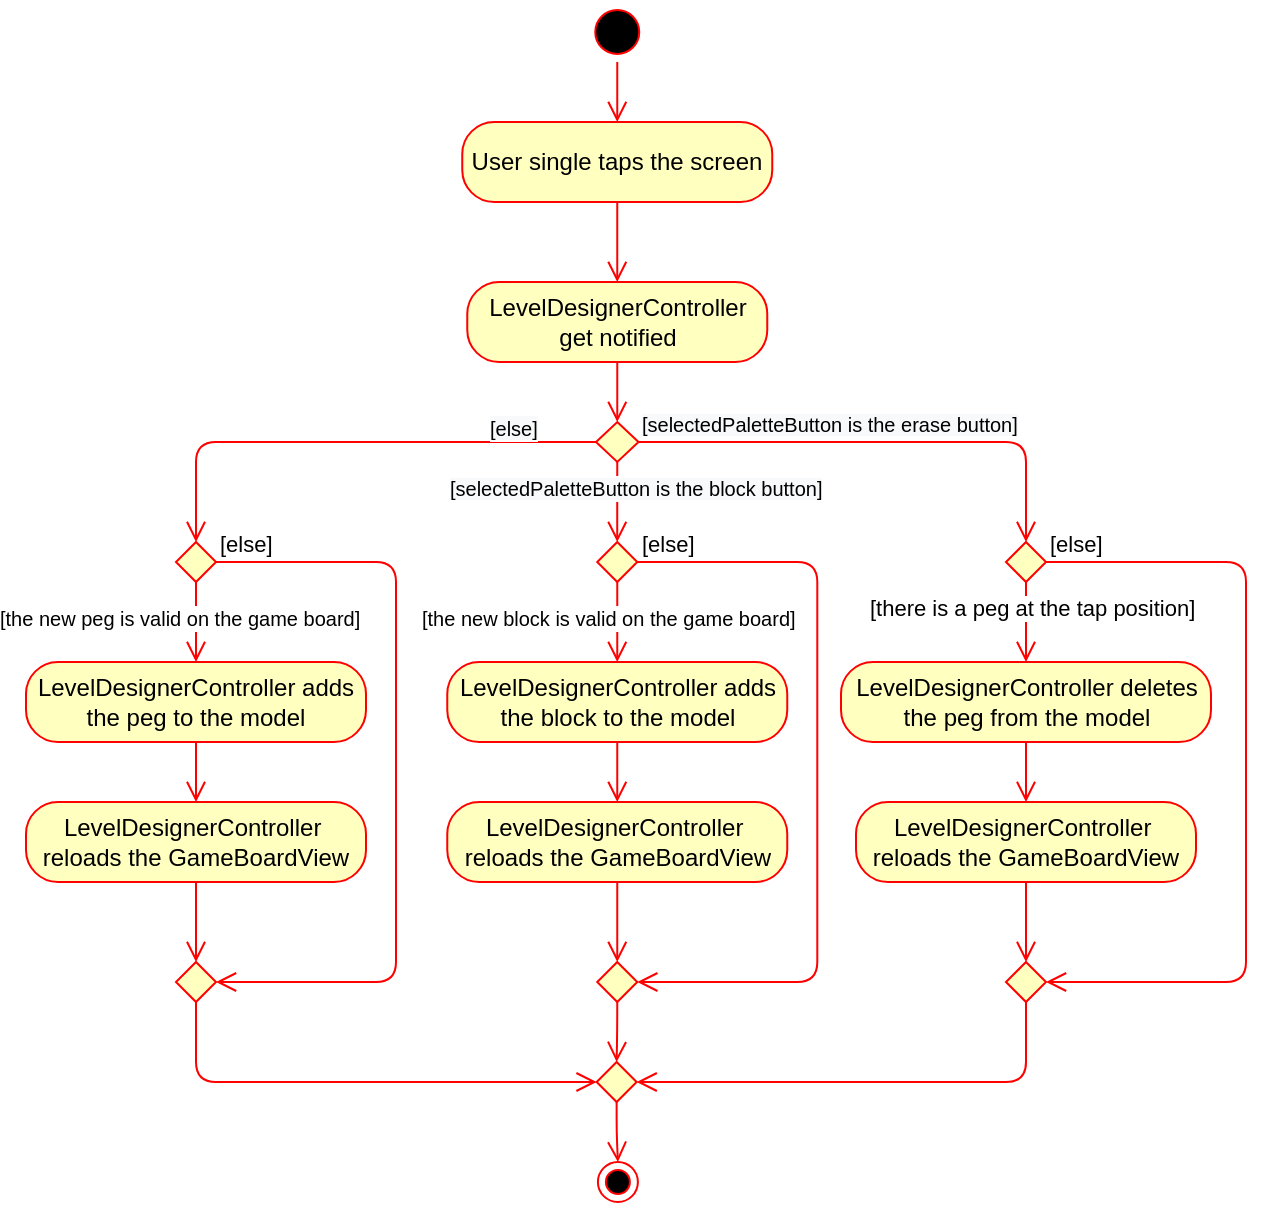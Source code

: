 <mxfile version="14.4.3" type="device"><diagram id="Prjy-YBcRniGaHZn41oT" name="SingleTapActivityDiagram"><mxGraphModel dx="1436" dy="386" grid="1" gridSize="10" guides="1" tooltips="1" connect="1" arrows="1" fold="1" page="1" pageScale="1" pageWidth="850" pageHeight="1100" math="0" shadow="0"><root><mxCell id="0"/><mxCell id="1" parent="0"/><mxCell id="1Q94_-JU-450GsVwJCLE-1" value="" style="ellipse;html=1;shape=startState;fillColor=#000000;strokeColor=#ff0000;" parent="1" vertex="1"><mxGeometry x="290.63" y="60" width="30" height="30" as="geometry"/></mxCell><mxCell id="1Q94_-JU-450GsVwJCLE-2" value="" style="edgeStyle=orthogonalEdgeStyle;html=1;verticalAlign=bottom;endArrow=open;endSize=8;strokeColor=#ff0000;" parent="1" source="1Q94_-JU-450GsVwJCLE-1" target="1Q94_-JU-450GsVwJCLE-3" edge="1"><mxGeometry relative="1" as="geometry"><mxPoint x="305.63" y="150" as="targetPoint"/></mxGeometry></mxCell><mxCell id="1Q94_-JU-450GsVwJCLE-3" value="User single taps the screen" style="rounded=1;whiteSpace=wrap;html=1;arcSize=40;fontColor=#000000;fillColor=#ffffc0;strokeColor=#ff0000;" parent="1" vertex="1"><mxGeometry x="228.13" y="120" width="155" height="40" as="geometry"/></mxCell><mxCell id="1Q94_-JU-450GsVwJCLE-4" value="" style="edgeStyle=orthogonalEdgeStyle;html=1;verticalAlign=bottom;endArrow=open;endSize=8;strokeColor=#ff0000;entryX=0.5;entryY=0;entryDx=0;entryDy=0;" parent="1" source="1Q94_-JU-450GsVwJCLE-3" target="1Q94_-JU-450GsVwJCLE-7" edge="1"><mxGeometry relative="1" as="geometry"><mxPoint x="305.63" y="210" as="targetPoint"/></mxGeometry></mxCell><mxCell id="1Q94_-JU-450GsVwJCLE-7" value="LevelDesignerController get notified" style="rounded=1;whiteSpace=wrap;html=1;arcSize=40;fontColor=#000000;fillColor=#ffffc0;strokeColor=#ff0000;" parent="1" vertex="1"><mxGeometry x="230.63" y="200" width="150" height="40" as="geometry"/></mxCell><mxCell id="1Q94_-JU-450GsVwJCLE-8" value="" style="edgeStyle=orthogonalEdgeStyle;html=1;verticalAlign=bottom;endArrow=open;endSize=8;strokeColor=#ff0000;entryX=0.5;entryY=0;entryDx=0;entryDy=0;" parent="1" source="1Q94_-JU-450GsVwJCLE-7" target="1Q94_-JU-450GsVwJCLE-9" edge="1"><mxGeometry relative="1" as="geometry"><mxPoint x="305.63" y="280" as="targetPoint"/></mxGeometry></mxCell><mxCell id="1Q94_-JU-450GsVwJCLE-9" value="" style="rhombus;whiteSpace=wrap;html=1;fillColor=#ffffc0;strokeColor=#ff0000;" parent="1" vertex="1"><mxGeometry x="295.01" y="270" width="21.25" height="20" as="geometry"/></mxCell><mxCell id="1Q94_-JU-450GsVwJCLE-10" value="&lt;span style=&quot;font-size: 10px ; text-align: center ; background-color: rgb(248 , 249 , 250)&quot;&gt;[selectedPaletteButton is the erase button]&lt;/span&gt;" style="edgeStyle=orthogonalEdgeStyle;html=1;align=left;verticalAlign=bottom;endArrow=open;endSize=8;strokeColor=#ff0000;entryX=0.5;entryY=0;entryDx=0;entryDy=0;" parent="1" source="1Q94_-JU-450GsVwJCLE-9" target="1Q94_-JU-450GsVwJCLE-31" edge="1"><mxGeometry x="-1" relative="1" as="geometry"><mxPoint x="520" y="350" as="targetPoint"/><Array as="points"><mxPoint x="510" y="280"/></Array><mxPoint as="offset"/></mxGeometry></mxCell><mxCell id="1Q94_-JU-450GsVwJCLE-11" value="&lt;span style=&quot;text-align: center ; background-color: rgb(248 , 249 , 250)&quot;&gt;&lt;font style=&quot;font-size: 10px&quot;&gt;[else]&lt;/font&gt;&lt;/span&gt;" style="edgeStyle=orthogonalEdgeStyle;html=1;align=left;verticalAlign=top;endArrow=open;endSize=8;strokeColor=#ff0000;entryX=0.5;entryY=0;entryDx=0;entryDy=0;" parent="1" source="1Q94_-JU-450GsVwJCLE-9" target="1Q94_-JU-450GsVwJCLE-15" edge="1"><mxGeometry x="-0.555" y="-20" relative="1" as="geometry"><mxPoint x="280" y="330" as="targetPoint"/><Array as="points"><mxPoint x="95" y="280"/></Array><mxPoint as="offset"/></mxGeometry></mxCell><mxCell id="1Q94_-JU-450GsVwJCLE-15" value="" style="rhombus;whiteSpace=wrap;html=1;fillColor=#ffffc0;strokeColor=#ff0000;" parent="1" vertex="1"><mxGeometry x="85" y="330" width="20" height="20" as="geometry"/></mxCell><mxCell id="1Q94_-JU-450GsVwJCLE-16" value="[else]" style="edgeStyle=orthogonalEdgeStyle;html=1;align=left;verticalAlign=bottom;endArrow=open;endSize=8;strokeColor=#ff0000;entryX=1;entryY=0.5;entryDx=0;entryDy=0;" parent="1" source="1Q94_-JU-450GsVwJCLE-15" target="1Q94_-JU-450GsVwJCLE-26" edge="1"><mxGeometry x="-1" relative="1" as="geometry"><mxPoint x="125" y="510" as="targetPoint"/><Array as="points"><mxPoint x="195" y="340"/><mxPoint x="195" y="550"/></Array></mxGeometry></mxCell><mxCell id="1Q94_-JU-450GsVwJCLE-17" value="&lt;font style=&quot;font-size: 10px&quot;&gt;[the new peg is valid on the game board]&lt;/font&gt;" style="edgeStyle=orthogonalEdgeStyle;html=1;align=left;verticalAlign=top;endArrow=open;endSize=8;strokeColor=#ff0000;exitX=0.5;exitY=1;exitDx=0;exitDy=0;entryX=0.5;entryY=0;entryDx=0;entryDy=0;" parent="1" source="1Q94_-JU-450GsVwJCLE-15" target="1Q94_-JU-450GsVwJCLE-18" edge="1"><mxGeometry x="-0.778" y="-100" relative="1" as="geometry"><mxPoint x="95" y="420" as="targetPoint"/><mxPoint as="offset"/></mxGeometry></mxCell><mxCell id="1Q94_-JU-450GsVwJCLE-18" value="LevelDesignerController adds the peg to the model" style="rounded=1;whiteSpace=wrap;html=1;arcSize=40;fontColor=#000000;fillColor=#ffffc0;strokeColor=#ff0000;" parent="1" vertex="1"><mxGeometry x="10" y="390" width="170" height="40" as="geometry"/></mxCell><mxCell id="1Q94_-JU-450GsVwJCLE-19" value="" style="edgeStyle=orthogonalEdgeStyle;html=1;verticalAlign=bottom;endArrow=open;endSize=8;strokeColor=#ff0000;entryX=0.5;entryY=0;entryDx=0;entryDy=0;" parent="1" source="1Q94_-JU-450GsVwJCLE-18" target="1Q94_-JU-450GsVwJCLE-27" edge="1"><mxGeometry relative="1" as="geometry"><mxPoint x="95" y="480" as="targetPoint"/></mxGeometry></mxCell><mxCell id="1Q94_-JU-450GsVwJCLE-23" value="" style="rhombus;whiteSpace=wrap;html=1;fillColor=#ffffc0;strokeColor=#ff0000;" parent="1" vertex="1"><mxGeometry x="295.32" y="590" width="20" height="20" as="geometry"/></mxCell><mxCell id="1Q94_-JU-450GsVwJCLE-26" value="" style="rhombus;whiteSpace=wrap;html=1;fillColor=#ffffc0;strokeColor=#ff0000;" parent="1" vertex="1"><mxGeometry x="85" y="540" width="20" height="20" as="geometry"/></mxCell><mxCell id="1Q94_-JU-450GsVwJCLE-27" value="&lt;span&gt;LevelDesignerController&amp;nbsp;&lt;br&gt;reloads the GameBoardView&lt;br&gt;&lt;/span&gt;" style="rounded=1;whiteSpace=wrap;html=1;arcSize=40;fontColor=#000000;fillColor=#ffffc0;strokeColor=#ff0000;" parent="1" vertex="1"><mxGeometry x="10" y="460" width="170" height="40" as="geometry"/></mxCell><mxCell id="1Q94_-JU-450GsVwJCLE-28" value="" style="edgeStyle=orthogonalEdgeStyle;html=1;verticalAlign=bottom;endArrow=open;endSize=8;strokeColor=#ff0000;entryX=0.5;entryY=0;entryDx=0;entryDy=0;" parent="1" source="1Q94_-JU-450GsVwJCLE-27" target="1Q94_-JU-450GsVwJCLE-26" edge="1"><mxGeometry relative="1" as="geometry"><mxPoint x="95" y="540" as="targetPoint"/></mxGeometry></mxCell><mxCell id="1Q94_-JU-450GsVwJCLE-30" value="" style="rhombus;whiteSpace=wrap;html=1;fillColor=#ffffc0;strokeColor=#ff0000;" parent="1" vertex="1"><mxGeometry x="500" y="540" width="20" height="20" as="geometry"/></mxCell><mxCell id="1Q94_-JU-450GsVwJCLE-31" value="" style="rhombus;whiteSpace=wrap;html=1;fillColor=#ffffc0;strokeColor=#ff0000;" parent="1" vertex="1"><mxGeometry x="500" y="330" width="20" height="20" as="geometry"/></mxCell><mxCell id="1Q94_-JU-450GsVwJCLE-32" value="[else]" style="edgeStyle=orthogonalEdgeStyle;html=1;align=left;verticalAlign=bottom;endArrow=open;endSize=8;strokeColor=#ff0000;entryX=1;entryY=0.5;entryDx=0;entryDy=0;" parent="1" source="1Q94_-JU-450GsVwJCLE-31" target="1Q94_-JU-450GsVwJCLE-30" edge="1"><mxGeometry x="-1" relative="1" as="geometry"><mxPoint x="690" y="380" as="targetPoint"/><Array as="points"><mxPoint x="620" y="340"/><mxPoint x="620" y="550"/></Array></mxGeometry></mxCell><mxCell id="1Q94_-JU-450GsVwJCLE-33" value="[there is a peg at the tap position]" style="edgeStyle=orthogonalEdgeStyle;html=1;align=left;verticalAlign=top;endArrow=open;endSize=8;strokeColor=#ff0000;exitX=0.5;exitY=1;exitDx=0;exitDy=0;entryX=0.5;entryY=0;entryDx=0;entryDy=0;" parent="1" source="1Q94_-JU-450GsVwJCLE-31" target="1Q94_-JU-450GsVwJCLE-42" edge="1"><mxGeometry x="-1" y="-80" relative="1" as="geometry"><mxPoint x="510" y="390" as="targetPoint"/><mxPoint as="offset"/></mxGeometry></mxCell><mxCell id="1Q94_-JU-450GsVwJCLE-36" value="" style="edgeStyle=orthogonalEdgeStyle;html=1;verticalAlign=bottom;endArrow=open;endSize=8;strokeColor=#ff0000;exitX=0.5;exitY=1;exitDx=0;exitDy=0;entryX=0.5;entryY=0;entryDx=0;entryDy=0;" parent="1" source="1Q94_-JU-450GsVwJCLE-42" target="1Q94_-JU-450GsVwJCLE-43" edge="1"><mxGeometry relative="1" as="geometry"><mxPoint x="509.76" y="520" as="targetPoint"/><mxPoint x="509.76" y="440" as="sourcePoint"/></mxGeometry></mxCell><mxCell id="1Q94_-JU-450GsVwJCLE-42" value="LevelDesignerController deletes the peg from the model" style="rounded=1;whiteSpace=wrap;html=1;arcSize=40;fontColor=#000000;fillColor=#ffffc0;strokeColor=#ff0000;" parent="1" vertex="1"><mxGeometry x="417.5" y="390" width="185" height="40" as="geometry"/></mxCell><mxCell id="1Q94_-JU-450GsVwJCLE-43" value="&lt;span&gt;LevelDesignerController&amp;nbsp;&lt;br&gt;reloads the GameBoardView&lt;br&gt;&lt;/span&gt;" style="rounded=1;whiteSpace=wrap;html=1;arcSize=40;fontColor=#000000;fillColor=#ffffc0;strokeColor=#ff0000;" parent="1" vertex="1"><mxGeometry x="425" y="460" width="170" height="40" as="geometry"/></mxCell><mxCell id="1Q94_-JU-450GsVwJCLE-45" value="" style="edgeStyle=orthogonalEdgeStyle;html=1;verticalAlign=bottom;endArrow=open;endSize=8;strokeColor=#ff0000;entryX=0.5;entryY=0;entryDx=0;entryDy=0;exitX=0.5;exitY=1;exitDx=0;exitDy=0;" parent="1" source="1Q94_-JU-450GsVwJCLE-43" target="1Q94_-JU-450GsVwJCLE-30" edge="1"><mxGeometry relative="1" as="geometry"><mxPoint x="290" y="550" as="targetPoint"/><mxPoint x="290" y="510" as="sourcePoint"/><Array as="points"><mxPoint x="510" y="510"/><mxPoint x="510" y="510"/></Array></mxGeometry></mxCell><mxCell id="1Q94_-JU-450GsVwJCLE-50" value="" style="edgeStyle=orthogonalEdgeStyle;html=1;verticalAlign=bottom;endArrow=open;endSize=8;strokeColor=#ff0000;entryX=0;entryY=0.5;entryDx=0;entryDy=0;exitX=0.5;exitY=1;exitDx=0;exitDy=0;" parent="1" source="1Q94_-JU-450GsVwJCLE-26" target="1Q94_-JU-450GsVwJCLE-23" edge="1"><mxGeometry relative="1" as="geometry"><mxPoint x="290" y="550.0" as="targetPoint"/><mxPoint x="290" y="510.0" as="sourcePoint"/></mxGeometry></mxCell><mxCell id="1Q94_-JU-450GsVwJCLE-51" value="" style="edgeStyle=orthogonalEdgeStyle;html=1;verticalAlign=bottom;endArrow=open;endSize=8;strokeColor=#ff0000;entryX=1;entryY=0.5;entryDx=0;entryDy=0;exitX=0.5;exitY=1;exitDx=0;exitDy=0;" parent="1" source="1Q94_-JU-450GsVwJCLE-30" target="1Q94_-JU-450GsVwJCLE-23" edge="1"><mxGeometry relative="1" as="geometry"><mxPoint x="395" y="610" as="targetPoint"/><mxPoint x="290" y="570" as="sourcePoint"/></mxGeometry></mxCell><mxCell id="1Q94_-JU-450GsVwJCLE-52" value="" style="ellipse;html=1;shape=endState;fillColor=#000000;strokeColor=#ff0000;" parent="1" vertex="1"><mxGeometry x="295.95" y="640" width="20" height="20" as="geometry"/></mxCell><mxCell id="1Q94_-JU-450GsVwJCLE-53" value="" style="edgeStyle=orthogonalEdgeStyle;html=1;verticalAlign=bottom;endArrow=open;endSize=8;strokeColor=#ff0000;entryX=0.5;entryY=0;entryDx=0;entryDy=0;exitX=0.5;exitY=1;exitDx=0;exitDy=0;" parent="1" source="1Q94_-JU-450GsVwJCLE-23" target="1Q94_-JU-450GsVwJCLE-52" edge="1"><mxGeometry relative="1" as="geometry"><mxPoint x="200.32" y="550" as="targetPoint"/><mxPoint x="200.32" y="510" as="sourcePoint"/></mxGeometry></mxCell><mxCell id="U_8qmh43Ys06kAP66OH0-1" value="" style="rhombus;whiteSpace=wrap;html=1;fillColor=#ffffc0;strokeColor=#ff0000;" vertex="1" parent="1"><mxGeometry x="295.63" y="330" width="20" height="20" as="geometry"/></mxCell><mxCell id="U_8qmh43Ys06kAP66OH0-2" value="[else]" style="edgeStyle=orthogonalEdgeStyle;html=1;align=left;verticalAlign=bottom;endArrow=open;endSize=8;strokeColor=#ff0000;entryX=1;entryY=0.5;entryDx=0;entryDy=0;" edge="1" parent="1" source="U_8qmh43Ys06kAP66OH0-1" target="U_8qmh43Ys06kAP66OH0-6"><mxGeometry x="-1" relative="1" as="geometry"><mxPoint x="335.63" y="510" as="targetPoint"/><Array as="points"><mxPoint x="405.63" y="340"/><mxPoint x="405.63" y="550"/></Array></mxGeometry></mxCell><mxCell id="U_8qmh43Ys06kAP66OH0-3" value="&lt;font style=&quot;font-size: 10px&quot;&gt;[the new block is valid on the game board]&lt;/font&gt;" style="edgeStyle=orthogonalEdgeStyle;html=1;align=left;verticalAlign=top;endArrow=open;endSize=8;strokeColor=#ff0000;exitX=0.5;exitY=1;exitDx=0;exitDy=0;entryX=0.5;entryY=0;entryDx=0;entryDy=0;" edge="1" parent="1" source="U_8qmh43Ys06kAP66OH0-1" target="U_8qmh43Ys06kAP66OH0-4"><mxGeometry x="-0.778" y="-100" relative="1" as="geometry"><mxPoint x="305.63" y="420" as="targetPoint"/><mxPoint as="offset"/></mxGeometry></mxCell><mxCell id="U_8qmh43Ys06kAP66OH0-4" value="LevelDesignerController adds the block to the model" style="rounded=1;whiteSpace=wrap;html=1;arcSize=40;fontColor=#000000;fillColor=#ffffc0;strokeColor=#ff0000;" vertex="1" parent="1"><mxGeometry x="220.63" y="390" width="170" height="40" as="geometry"/></mxCell><mxCell id="U_8qmh43Ys06kAP66OH0-5" value="" style="edgeStyle=orthogonalEdgeStyle;html=1;verticalAlign=bottom;endArrow=open;endSize=8;strokeColor=#ff0000;entryX=0.5;entryY=0;entryDx=0;entryDy=0;" edge="1" parent="1" source="U_8qmh43Ys06kAP66OH0-4" target="U_8qmh43Ys06kAP66OH0-7"><mxGeometry relative="1" as="geometry"><mxPoint x="305.63" y="480" as="targetPoint"/></mxGeometry></mxCell><mxCell id="U_8qmh43Ys06kAP66OH0-6" value="" style="rhombus;whiteSpace=wrap;html=1;fillColor=#ffffc0;strokeColor=#ff0000;" vertex="1" parent="1"><mxGeometry x="295.63" y="540" width="20" height="20" as="geometry"/></mxCell><mxCell id="U_8qmh43Ys06kAP66OH0-7" value="&lt;span&gt;LevelDesignerController&amp;nbsp;&lt;br&gt;reloads the GameBoardView&lt;br&gt;&lt;/span&gt;" style="rounded=1;whiteSpace=wrap;html=1;arcSize=40;fontColor=#000000;fillColor=#ffffc0;strokeColor=#ff0000;" vertex="1" parent="1"><mxGeometry x="220.63" y="460" width="170" height="40" as="geometry"/></mxCell><mxCell id="U_8qmh43Ys06kAP66OH0-8" value="" style="edgeStyle=orthogonalEdgeStyle;html=1;verticalAlign=bottom;endArrow=open;endSize=8;strokeColor=#ff0000;entryX=0.5;entryY=0;entryDx=0;entryDy=0;" edge="1" parent="1" source="U_8qmh43Ys06kAP66OH0-7" target="U_8qmh43Ys06kAP66OH0-6"><mxGeometry relative="1" as="geometry"><mxPoint x="305.63" y="540" as="targetPoint"/></mxGeometry></mxCell><mxCell id="U_8qmh43Ys06kAP66OH0-10" value="&lt;span style=&quot;font-size: 10px ; text-align: center ; background-color: rgb(248 , 249 , 250)&quot;&gt;[selectedPaletteButton is the block button]&lt;/span&gt;" style="edgeStyle=orthogonalEdgeStyle;html=1;align=left;verticalAlign=top;endArrow=open;endSize=8;strokeColor=#ff0000;entryX=0.5;entryY=0;entryDx=0;entryDy=0;exitX=0.5;exitY=1;exitDx=0;exitDy=0;" edge="1" parent="1" source="1Q94_-JU-450GsVwJCLE-9" target="U_8qmh43Ys06kAP66OH0-1"><mxGeometry x="-0.99" y="-86" relative="1" as="geometry"><mxPoint x="105" y="340" as="targetPoint"/><Array as="points"><mxPoint x="306" y="310"/><mxPoint x="306" y="310"/></Array><mxPoint as="offset"/><mxPoint x="260" y="300" as="sourcePoint"/></mxGeometry></mxCell><mxCell id="U_8qmh43Ys06kAP66OH0-11" value="" style="edgeStyle=orthogonalEdgeStyle;html=1;verticalAlign=bottom;endArrow=open;endSize=8;strokeColor=#ff0000;entryX=0.5;entryY=0;entryDx=0;entryDy=0;exitX=0.5;exitY=1;exitDx=0;exitDy=0;" edge="1" parent="1" source="U_8qmh43Ys06kAP66OH0-6" target="1Q94_-JU-450GsVwJCLE-23"><mxGeometry relative="1" as="geometry"><mxPoint x="105" y="550.0" as="targetPoint"/><mxPoint x="105" y="510.0" as="sourcePoint"/></mxGeometry></mxCell></root></mxGraphModel></diagram></mxfile>